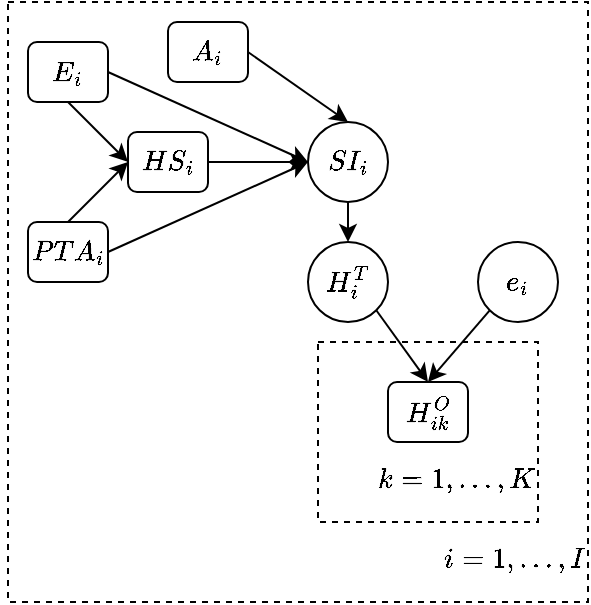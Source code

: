<mxfile version="16.5.6" type="device"><diagram id="mrnhjX04Ps5nr6nNVxhZ" name="Page-1"><mxGraphModel dx="1038" dy="536" grid="1" gridSize="10" guides="1" tooltips="1" connect="1" arrows="1" fold="1" page="1" pageScale="1" pageWidth="850" pageHeight="1100" math="1" shadow="0"><root><mxCell id="0"/><mxCell id="1" parent="0"/><mxCell id="fWGD5fOe601-i6TKZtvo-13" value="&lt;div&gt;$$i = 1, \dots, I$$&lt;/div&gt;" style="rounded=0;whiteSpace=wrap;html=1;dashed=1;fillColor=none;verticalAlign=bottom;align=right;" parent="1" vertex="1"><mxGeometry x="220" y="100" width="290" height="300" as="geometry"/></mxCell><mxCell id="fWGD5fOe601-i6TKZtvo-9" value="&lt;div&gt;$$k = 1, \dots, K$$&lt;/div&gt;" style="rounded=0;whiteSpace=wrap;html=1;dashed=1;fillColor=none;verticalAlign=bottom;align=right;" parent="1" vertex="1"><mxGeometry x="375" y="270" width="110" height="90" as="geometry"/></mxCell><mxCell id="fWGD5fOe601-i6TKZtvo-1" value="&lt;div&gt;$$H^{O}_{ik}$$&lt;/div&gt;" style="rounded=1;whiteSpace=wrap;html=1;fillColor=none;" parent="1" vertex="1"><mxGeometry x="410" y="290" width="40" height="30" as="geometry"/></mxCell><mxCell id="fWGD5fOe601-i6TKZtvo-3" style="rounded=0;orthogonalLoop=1;jettySize=auto;html=1;exitX=1;exitY=1;exitDx=0;exitDy=0;entryX=0.5;entryY=0;entryDx=0;entryDy=0;" parent="1" source="fWGD5fOe601-i6TKZtvo-2" target="fWGD5fOe601-i6TKZtvo-1" edge="1"><mxGeometry relative="1" as="geometry"/></mxCell><mxCell id="fWGD5fOe601-i6TKZtvo-2" value="&lt;div&gt;$$H^{T}_{i}$$&lt;/div&gt;" style="ellipse;whiteSpace=wrap;html=1;aspect=fixed;fillColor=none;" parent="1" vertex="1"><mxGeometry x="370" y="220" width="40" height="40" as="geometry"/></mxCell><mxCell id="fWGD5fOe601-i6TKZtvo-5" style="rounded=0;orthogonalLoop=1;jettySize=auto;html=1;exitX=0;exitY=1;exitDx=0;exitDy=0;entryX=0.5;entryY=0;entryDx=0;entryDy=0;" parent="1" source="fWGD5fOe601-i6TKZtvo-4" target="fWGD5fOe601-i6TKZtvo-1" edge="1"><mxGeometry relative="1" as="geometry"/></mxCell><mxCell id="fWGD5fOe601-i6TKZtvo-4" value="&lt;div&gt;$$e_{i}$$&lt;/div&gt;" style="ellipse;whiteSpace=wrap;html=1;aspect=fixed;fillColor=none;" parent="1" vertex="1"><mxGeometry x="455" y="220" width="40" height="40" as="geometry"/></mxCell><mxCell id="mkWhIGH4A78UqzmKRshy-15" style="edgeStyle=none;rounded=0;orthogonalLoop=1;jettySize=auto;html=1;exitX=1;exitY=0.5;exitDx=0;exitDy=0;entryX=0;entryY=0.5;entryDx=0;entryDy=0;" parent="1" source="fWGD5fOe601-i6TKZtvo-11" target="OmdGNu0gVIMcNKdqPnjO-1" edge="1"><mxGeometry relative="1" as="geometry"/></mxCell><mxCell id="fWGD5fOe601-i6TKZtvo-11" value="&lt;div&gt;$$HS_{i}$$&lt;/div&gt;" style="rounded=1;whiteSpace=wrap;html=1;fillColor=none;" parent="1" vertex="1"><mxGeometry x="280" y="165" width="40" height="30" as="geometry"/></mxCell><mxCell id="mkWhIGH4A78UqzmKRshy-13" style="edgeStyle=none;rounded=0;orthogonalLoop=1;jettySize=auto;html=1;exitX=0.5;exitY=0;exitDx=0;exitDy=0;entryX=0;entryY=0.5;entryDx=0;entryDy=0;" parent="1" source="mkWhIGH4A78UqzmKRshy-1" target="fWGD5fOe601-i6TKZtvo-11" edge="1"><mxGeometry relative="1" as="geometry"/></mxCell><mxCell id="mkWhIGH4A78UqzmKRshy-14" style="edgeStyle=none;rounded=0;orthogonalLoop=1;jettySize=auto;html=1;exitX=1;exitY=0.5;exitDx=0;exitDy=0;entryX=0;entryY=0.5;entryDx=0;entryDy=0;" parent="1" source="mkWhIGH4A78UqzmKRshy-1" target="OmdGNu0gVIMcNKdqPnjO-1" edge="1"><mxGeometry relative="1" as="geometry"/></mxCell><mxCell id="mkWhIGH4A78UqzmKRshy-1" value="&lt;div&gt;$$PTA_{i}$$&lt;/div&gt;" style="rounded=1;whiteSpace=wrap;html=1;fillColor=none;" parent="1" vertex="1"><mxGeometry x="230" y="210" width="40" height="30" as="geometry"/></mxCell><mxCell id="mkWhIGH4A78UqzmKRshy-6" style="edgeStyle=none;rounded=0;orthogonalLoop=1;jettySize=auto;html=1;exitX=1;exitY=0.5;exitDx=0;exitDy=0;entryX=0;entryY=0.5;entryDx=0;entryDy=0;" parent="1" source="mkWhIGH4A78UqzmKRshy-4" target="OmdGNu0gVIMcNKdqPnjO-1" edge="1"><mxGeometry relative="1" as="geometry"/></mxCell><mxCell id="mkWhIGH4A78UqzmKRshy-7" style="edgeStyle=none;rounded=0;orthogonalLoop=1;jettySize=auto;html=1;exitX=0.5;exitY=1;exitDx=0;exitDy=0;entryX=0;entryY=0.5;entryDx=0;entryDy=0;" parent="1" source="mkWhIGH4A78UqzmKRshy-4" target="fWGD5fOe601-i6TKZtvo-11" edge="1"><mxGeometry relative="1" as="geometry"/></mxCell><mxCell id="mkWhIGH4A78UqzmKRshy-4" value="&lt;div&gt;$$E_{i}$$&lt;/div&gt;" style="rounded=1;whiteSpace=wrap;html=1;fillColor=none;" parent="1" vertex="1"><mxGeometry x="230" y="120" width="40" height="30" as="geometry"/></mxCell><mxCell id="mkWhIGH4A78UqzmKRshy-16" style="edgeStyle=none;rounded=0;orthogonalLoop=1;jettySize=auto;html=1;exitX=1;exitY=0.5;exitDx=0;exitDy=0;entryX=0.5;entryY=0;entryDx=0;entryDy=0;" parent="1" source="mkWhIGH4A78UqzmKRshy-9" target="OmdGNu0gVIMcNKdqPnjO-1" edge="1"><mxGeometry relative="1" as="geometry"/></mxCell><mxCell id="mkWhIGH4A78UqzmKRshy-9" value="&lt;div&gt;$$A_{i}$$&lt;/div&gt;" style="rounded=1;whiteSpace=wrap;html=1;fillColor=none;" parent="1" vertex="1"><mxGeometry x="300" y="110" width="40" height="30" as="geometry"/></mxCell><mxCell id="OmdGNu0gVIMcNKdqPnjO-2" style="rounded=0;orthogonalLoop=1;jettySize=auto;html=1;exitX=0.5;exitY=1;exitDx=0;exitDy=0;entryX=0.5;entryY=0;entryDx=0;entryDy=0;" parent="1" source="OmdGNu0gVIMcNKdqPnjO-1" target="fWGD5fOe601-i6TKZtvo-2" edge="1"><mxGeometry relative="1" as="geometry"><mxPoint x="390" y="230" as="targetPoint"/></mxGeometry></mxCell><mxCell id="OmdGNu0gVIMcNKdqPnjO-1" value="&lt;div&gt;$$SI_{i}$$&lt;/div&gt;" style="ellipse;whiteSpace=wrap;html=1;aspect=fixed;fillColor=none;" parent="1" vertex="1"><mxGeometry x="370" y="160" width="40" height="40" as="geometry"/></mxCell></root></mxGraphModel></diagram></mxfile>
